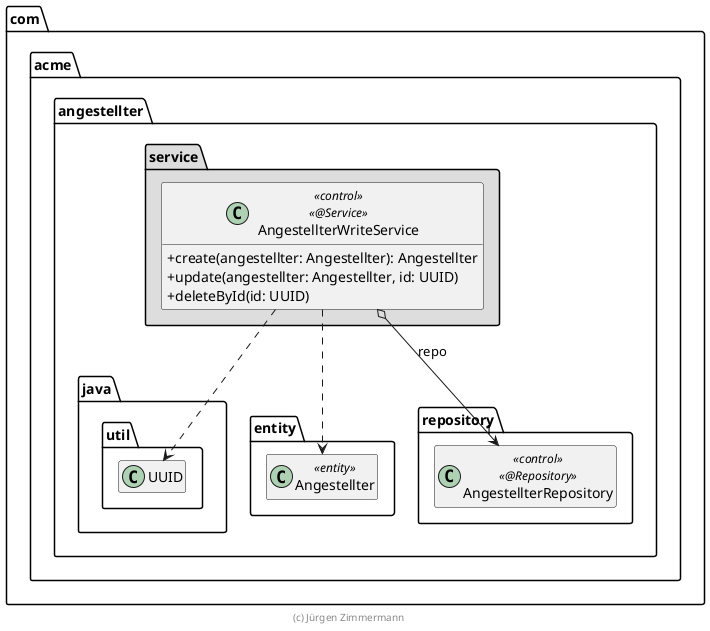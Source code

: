 ' Copyright (C) 2019 - present Juergen Zimmermann, Hochschule Karlsruhe
'
' This program is free software: you can redistribute it and/or modify
' it under the terms of the GNU General Public License as published by
' the Free Software Foundation, either version 3 of the License, or
' (at your option) any later version.
'
' This program is distributed in the hope that it will be useful,
' but WITHOUT ANY WARRANTY; without even the implied warranty of
' MERCHANTABILITY or FITNESS FOR A PARTICULAR PURPOSE.  See the
' GNU General Public License for more details.
'
' You should have received a copy of the GNU General Public License
' along with this program.  If not, see <https://www.gnu.org/licenses/>.
@startuml AngestellterWriteService

skinparam classAttributeIconSize 0

package com.acme.angestellter {
    package java.util {
        class UUID
    }
    package entity {
        class Angestellter << entity >>
    }

    package repository {
        class AngestellterRepository << control >> << @Repository >>
    }

    package service #DDDDDD {
        class AngestellterWriteService << control >> << @Service >> {
            + create(angestellter: Angestellter): Angestellter
            + update(angestellter: Angestellter, id: UUID)
            + deleteById(id: UUID)
        }

        AngestellterWriteService o--> "1" AngestellterRepository : repo
        AngestellterWriteService ..> Angestellter
        AngestellterWriteService ..> UUID
    }
}

hide empty members

footer (c) Jürgen Zimmermann

@enduml
